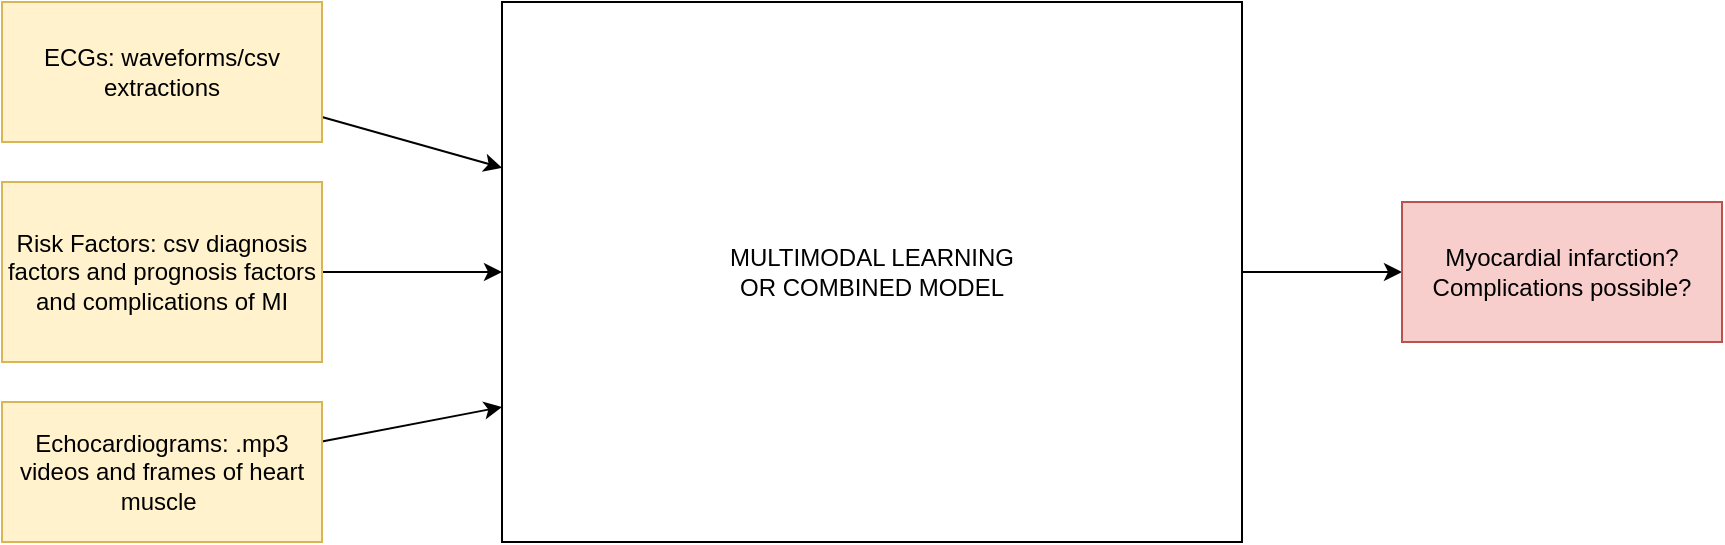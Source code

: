 <mxfile version="22.1.17" type="device">
  <diagram name="Page-1" id="l7wFHibvohgy5QNv9NbM">
    <mxGraphModel dx="1050" dy="565" grid="1" gridSize="10" guides="1" tooltips="1" connect="1" arrows="1" fold="1" page="1" pageScale="1" pageWidth="850" pageHeight="1100" math="0" shadow="0">
      <root>
        <mxCell id="0" />
        <mxCell id="1" parent="0" />
        <mxCell id="RDMaMfMabzcHabAIdNRv-10" style="edgeStyle=orthogonalEdgeStyle;rounded=0;orthogonalLoop=1;jettySize=auto;html=1;entryX=0;entryY=0.5;entryDx=0;entryDy=0;" edge="1" parent="1" source="RDMaMfMabzcHabAIdNRv-2" target="RDMaMfMabzcHabAIdNRv-6">
          <mxGeometry relative="1" as="geometry" />
        </mxCell>
        <mxCell id="RDMaMfMabzcHabAIdNRv-2" value="MULTIMODAL LEARNING&lt;br&gt;OR COMBINED MODEL" style="rounded=0;whiteSpace=wrap;html=1;" vertex="1" parent="1">
          <mxGeometry x="360" y="190" width="370" height="270" as="geometry" />
        </mxCell>
        <mxCell id="RDMaMfMabzcHabAIdNRv-7" style="rounded=0;orthogonalLoop=1;jettySize=auto;html=1;" edge="1" parent="1" source="RDMaMfMabzcHabAIdNRv-3" target="RDMaMfMabzcHabAIdNRv-2">
          <mxGeometry relative="1" as="geometry" />
        </mxCell>
        <mxCell id="RDMaMfMabzcHabAIdNRv-3" value="ECGs: waveforms/csv extractions" style="rounded=0;whiteSpace=wrap;html=1;fillColor=#fff2cc;strokeColor=#d6b656;" vertex="1" parent="1">
          <mxGeometry x="110" y="190" width="160" height="70" as="geometry" />
        </mxCell>
        <mxCell id="RDMaMfMabzcHabAIdNRv-8" style="edgeStyle=orthogonalEdgeStyle;rounded=0;orthogonalLoop=1;jettySize=auto;html=1;" edge="1" parent="1" source="RDMaMfMabzcHabAIdNRv-4" target="RDMaMfMabzcHabAIdNRv-2">
          <mxGeometry relative="1" as="geometry" />
        </mxCell>
        <mxCell id="RDMaMfMabzcHabAIdNRv-4" value="Risk Factors: csv diagnosis factors and prognosis factors and complications of MI" style="rounded=0;whiteSpace=wrap;html=1;fillColor=#fff2cc;strokeColor=#d6b656;" vertex="1" parent="1">
          <mxGeometry x="110" y="280" width="160" height="90" as="geometry" />
        </mxCell>
        <mxCell id="RDMaMfMabzcHabAIdNRv-9" style="rounded=0;orthogonalLoop=1;jettySize=auto;html=1;entryX=0;entryY=0.75;entryDx=0;entryDy=0;" edge="1" parent="1" source="RDMaMfMabzcHabAIdNRv-5" target="RDMaMfMabzcHabAIdNRv-2">
          <mxGeometry relative="1" as="geometry" />
        </mxCell>
        <mxCell id="RDMaMfMabzcHabAIdNRv-5" value="Echocardiograms: .mp3 videos and frames of heart muscle&amp;nbsp;" style="rounded=0;whiteSpace=wrap;html=1;fillColor=#fff2cc;strokeColor=#d6b656;" vertex="1" parent="1">
          <mxGeometry x="110" y="390" width="160" height="70" as="geometry" />
        </mxCell>
        <mxCell id="RDMaMfMabzcHabAIdNRv-6" value="Myocardial infarction?&lt;br&gt;Complications possible?" style="rounded=0;whiteSpace=wrap;html=1;fillColor=#f8cecc;strokeColor=#b85450;" vertex="1" parent="1">
          <mxGeometry x="810" y="290" width="160" height="70" as="geometry" />
        </mxCell>
      </root>
    </mxGraphModel>
  </diagram>
</mxfile>
